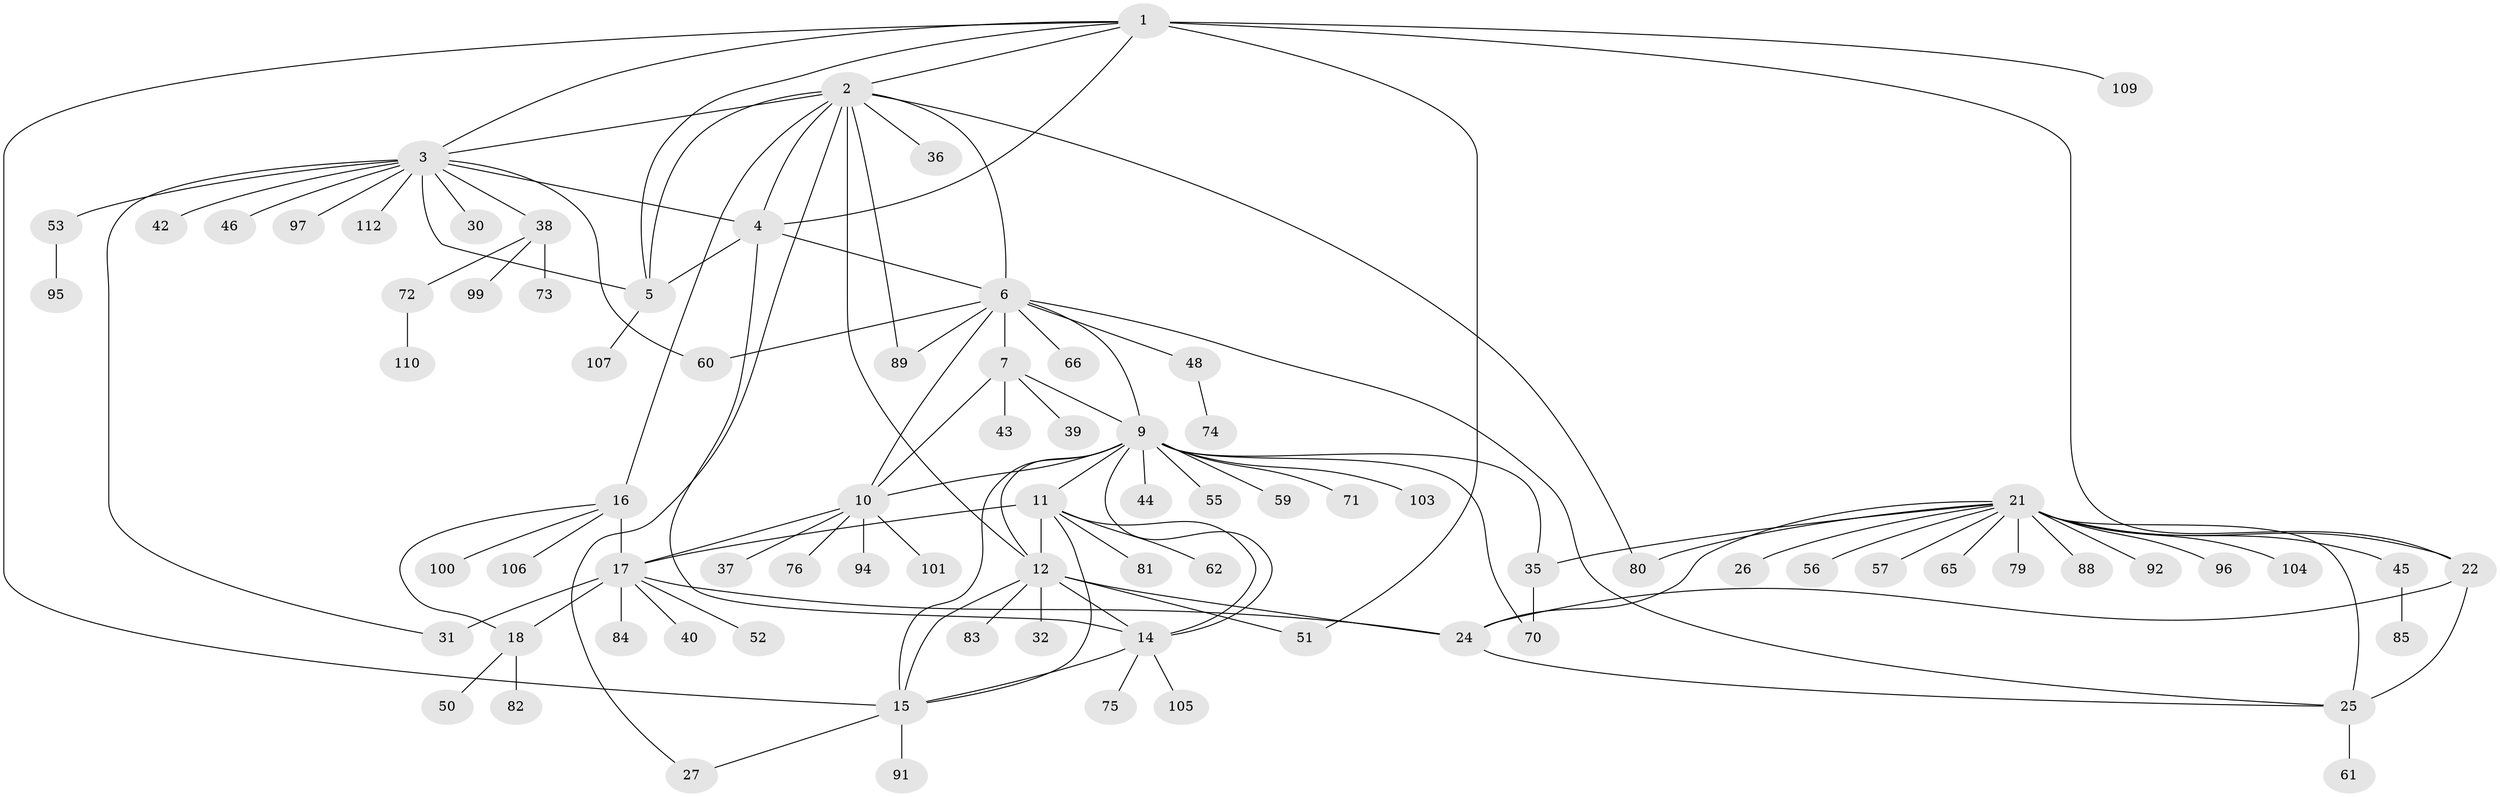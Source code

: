 // original degree distribution, {9: 0.017857142857142856, 11: 0.026785714285714284, 12: 0.008928571428571428, 6: 0.03571428571428571, 10: 0.03571428571428571, 7: 0.044642857142857144, 5: 0.044642857142857144, 8: 0.017857142857142856, 2: 0.16964285714285715, 1: 0.5535714285714286, 3: 0.044642857142857144}
// Generated by graph-tools (version 1.1) at 2025/42/03/06/25 10:42:14]
// undirected, 83 vertices, 118 edges
graph export_dot {
graph [start="1"]
  node [color=gray90,style=filled];
  1 [super="+87"];
  2 [super="+68"];
  3 [super="+29"];
  4 [super="+49"];
  5 [super="+102"];
  6 [super="+8"];
  7 [super="+47"];
  9 [super="+13"];
  10 [super="+67"];
  11 [super="+77"];
  12 [super="+28"];
  14 [super="+33"];
  15 [super="+34"];
  16 [super="+19"];
  17 [super="+20"];
  18 [super="+93"];
  21 [super="+23"];
  22;
  24;
  25 [super="+64"];
  26 [super="+90"];
  27;
  30;
  31 [super="+54"];
  32;
  35 [super="+78"];
  36 [super="+41"];
  37;
  38 [super="+108"];
  39;
  40 [super="+58"];
  42;
  43;
  44;
  45;
  46;
  48;
  50;
  51 [super="+63"];
  52;
  53 [super="+69"];
  55;
  56;
  57;
  59;
  60 [super="+111"];
  61;
  62;
  65;
  66;
  70 [super="+86"];
  71;
  72;
  73;
  74;
  75;
  76;
  79;
  80;
  81;
  82;
  83;
  84;
  85;
  88 [super="+98"];
  89;
  91;
  92;
  94;
  95;
  96;
  97;
  99;
  100;
  101;
  103;
  104;
  105;
  106;
  107;
  109;
  110;
  112;
  1 -- 2;
  1 -- 3;
  1 -- 4;
  1 -- 5;
  1 -- 22;
  1 -- 51;
  1 -- 109;
  1 -- 15;
  2 -- 3;
  2 -- 4;
  2 -- 5;
  2 -- 6;
  2 -- 16;
  2 -- 27;
  2 -- 36;
  2 -- 80;
  2 -- 89;
  2 -- 12;
  3 -- 4;
  3 -- 5;
  3 -- 30;
  3 -- 31;
  3 -- 46;
  3 -- 53;
  3 -- 60;
  3 -- 97;
  3 -- 112;
  3 -- 42;
  3 -- 38;
  4 -- 5;
  4 -- 14;
  4 -- 6;
  5 -- 107;
  6 -- 7 [weight=2];
  6 -- 9 [weight=2];
  6 -- 10 [weight=2];
  6 -- 25;
  6 -- 66;
  6 -- 89;
  6 -- 48;
  6 -- 60;
  7 -- 9;
  7 -- 10;
  7 -- 39;
  7 -- 43;
  9 -- 10;
  9 -- 35;
  9 -- 44;
  9 -- 59;
  9 -- 70;
  9 -- 71;
  9 -- 55;
  9 -- 103;
  9 -- 11;
  9 -- 12;
  9 -- 14;
  9 -- 15;
  10 -- 17;
  10 -- 37;
  10 -- 76;
  10 -- 94;
  10 -- 101;
  11 -- 12;
  11 -- 14;
  11 -- 15;
  11 -- 17;
  11 -- 62;
  11 -- 81;
  12 -- 14;
  12 -- 15;
  12 -- 24;
  12 -- 32;
  12 -- 51;
  12 -- 83;
  14 -- 15;
  14 -- 75;
  14 -- 105;
  15 -- 27;
  15 -- 91;
  16 -- 17 [weight=4];
  16 -- 18 [weight=2];
  16 -- 100;
  16 -- 106;
  17 -- 18 [weight=2];
  17 -- 24;
  17 -- 31 [weight=2];
  17 -- 40;
  17 -- 84;
  17 -- 52;
  18 -- 50;
  18 -- 82;
  21 -- 22 [weight=2];
  21 -- 24 [weight=2];
  21 -- 25 [weight=2];
  21 -- 35;
  21 -- 56;
  21 -- 57;
  21 -- 65;
  21 -- 80;
  21 -- 88;
  21 -- 104;
  21 -- 96;
  21 -- 45;
  21 -- 79;
  21 -- 26;
  21 -- 92;
  22 -- 24;
  22 -- 25;
  24 -- 25;
  25 -- 61;
  35 -- 70;
  38 -- 72;
  38 -- 73;
  38 -- 99;
  45 -- 85;
  48 -- 74;
  53 -- 95;
  72 -- 110;
}
